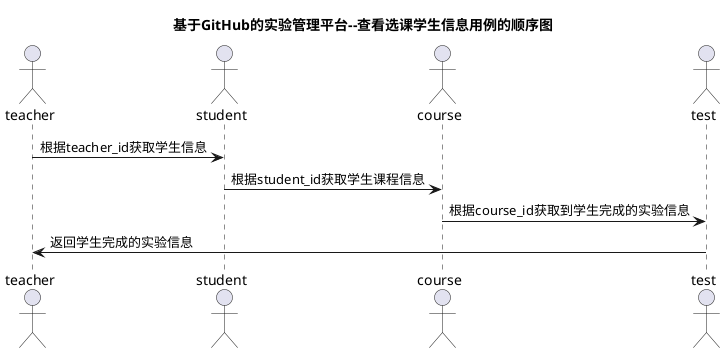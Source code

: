 @startuml
title 基于GitHub的实验管理平台--查看选课学生信息用例的顺序图
actor teacher
actor student
actor course
actor test
teacher -> student:根据teacher_id获取学生信息
student -> course:根据student_id获取学生课程信息
course -> test:根据course_id获取到学生完成的实验信息
test -> teacher:返回学生完成的实验信息
@enduml